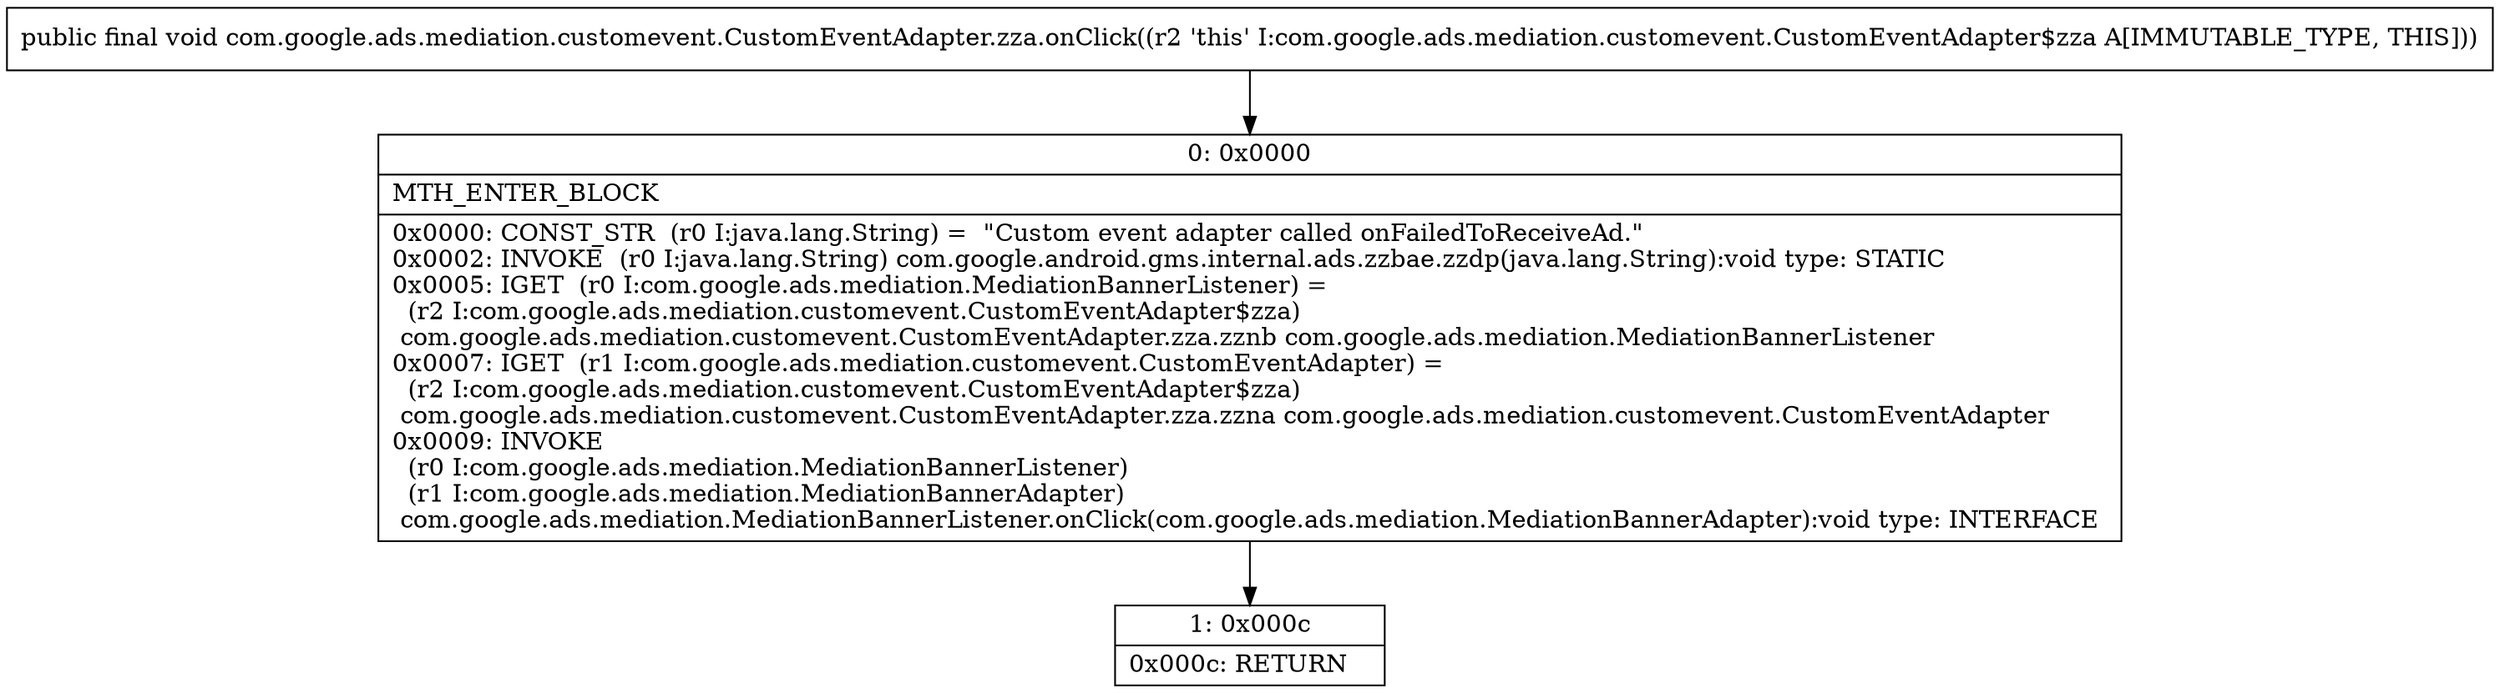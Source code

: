 digraph "CFG forcom.google.ads.mediation.customevent.CustomEventAdapter.zza.onClick()V" {
Node_0 [shape=record,label="{0\:\ 0x0000|MTH_ENTER_BLOCK\l|0x0000: CONST_STR  (r0 I:java.lang.String) =  \"Custom event adapter called onFailedToReceiveAd.\" \l0x0002: INVOKE  (r0 I:java.lang.String) com.google.android.gms.internal.ads.zzbae.zzdp(java.lang.String):void type: STATIC \l0x0005: IGET  (r0 I:com.google.ads.mediation.MediationBannerListener) = \l  (r2 I:com.google.ads.mediation.customevent.CustomEventAdapter$zza)\l com.google.ads.mediation.customevent.CustomEventAdapter.zza.zznb com.google.ads.mediation.MediationBannerListener \l0x0007: IGET  (r1 I:com.google.ads.mediation.customevent.CustomEventAdapter) = \l  (r2 I:com.google.ads.mediation.customevent.CustomEventAdapter$zza)\l com.google.ads.mediation.customevent.CustomEventAdapter.zza.zzna com.google.ads.mediation.customevent.CustomEventAdapter \l0x0009: INVOKE  \l  (r0 I:com.google.ads.mediation.MediationBannerListener)\l  (r1 I:com.google.ads.mediation.MediationBannerAdapter)\l com.google.ads.mediation.MediationBannerListener.onClick(com.google.ads.mediation.MediationBannerAdapter):void type: INTERFACE \l}"];
Node_1 [shape=record,label="{1\:\ 0x000c|0x000c: RETURN   \l}"];
MethodNode[shape=record,label="{public final void com.google.ads.mediation.customevent.CustomEventAdapter.zza.onClick((r2 'this' I:com.google.ads.mediation.customevent.CustomEventAdapter$zza A[IMMUTABLE_TYPE, THIS])) }"];
MethodNode -> Node_0;
Node_0 -> Node_1;
}

